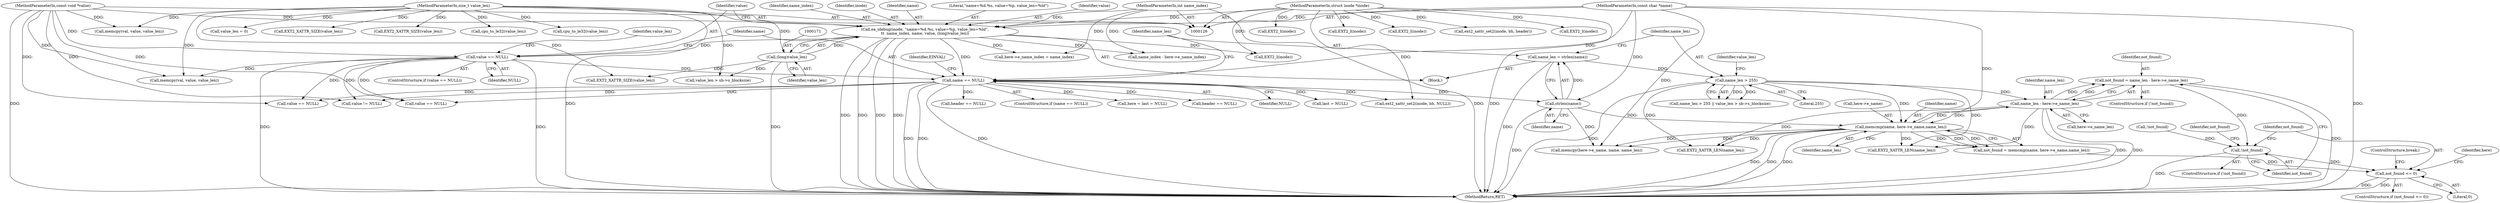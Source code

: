 digraph "0_linux_be0726d33cb8f411945884664924bed3cb8c70ee_10@integer" {
"1000345" [label="(Call,not_found = name_len - here->e_name_len)"];
"1000347" [label="(Call,name_len - here->e_name_len)"];
"1000193" [label="(Call,name_len > 255)"];
"1000187" [label="(Call,name_len = strlen(name))"];
"1000189" [label="(Call,strlen(name))"];
"1000181" [label="(Call,name == NULL)"];
"1000164" [label="(Call,ea_idebug(inode, \"name=%d.%s, value=%p, value_len=%ld\",\n\t\t  name_index, name, value, (long)value_len))"];
"1000127" [label="(MethodParameterIn,struct inode *inode)"];
"1000128" [label="(MethodParameterIn,int name_index)"];
"1000129" [label="(MethodParameterIn,const char *name)"];
"1000130" [label="(MethodParameterIn,const void *value)"];
"1000170" [label="(Call,(long)value_len)"];
"1000131" [label="(MethodParameterIn,size_t value_len)"];
"1000174" [label="(Call,value == NULL)"];
"1000357" [label="(Call,memcmp(name, here->e_name,name_len))"];
"1000353" [label="(Call,!not_found)"];
"1000364" [label="(Call,not_found <= 0)"];
"1000195" [label="(Literal,255)"];
"1000369" [label="(Identifier,here)"];
"1000169" [label="(Identifier,value)"];
"1000345" [label="(Call,not_found = name_len - here->e_name_len)"];
"1000346" [label="(Identifier,not_found)"];
"1000354" [label="(Identifier,not_found)"];
"1000357" [label="(Call,memcmp(name, here->e_name,name_len))"];
"1000186" [label="(Identifier,EINVAL)"];
"1000177" [label="(Call,value_len = 0)"];
"1000131" [label="(MethodParameterIn,size_t value_len)"];
"1000363" [label="(ControlStructure,if (not_found <= 0))"];
"1000207" [label="(Call,EXT2_I(inode))"];
"1000992" [label="(Call,ext2_xattr_set2(inode, bh, header))"];
"1000949" [label="(Call,memcpy(val, value, value_len))"];
"1000167" [label="(Identifier,name_index)"];
"1000800" [label="(Call,memcpy(val, value, value_len))"];
"1000532" [label="(Call,EXT2_XATTR_LEN(name_len))"];
"1000172" [label="(Identifier,value_len)"];
"1000865" [label="(Call,value == NULL)"];
"1000447" [label="(Call,last = NULL)"];
"1000731" [label="(Call,memcpy(here->e_name, name, name_len))"];
"1000190" [label="(Identifier,name)"];
"1000783" [label="(Call,EXT2_XATTR_SIZE(value_len))"];
"1001012" [label="(Call,EXT2_I(inode))"];
"1000589" [label="(Call,header == NULL)"];
"1000193" [label="(Call,name_len > 255)"];
"1000182" [label="(Identifier,name)"];
"1000176" [label="(Identifier,NULL)"];
"1000466" [label="(Call,value == NULL)"];
"1000367" [label="(ControlStructure,break;)"];
"1000342" [label="(ControlStructure,if (!not_found))"];
"1000366" [label="(Literal,0)"];
"1000353" [label="(Call,!not_found)"];
"1000187" [label="(Call,name_len = strlen(name))"];
"1000348" [label="(Identifier,name_len)"];
"1000358" [label="(Identifier,name)"];
"1000337" [label="(Call,name_index - here->e_name_index)"];
"1000164" [label="(Call,ea_idebug(inode, \"name=%d.%s, value=%p, value_len=%ld\",\n\t\t  name_index, name, value, (long)value_len))"];
"1000352" [label="(ControlStructure,if (!not_found))"];
"1000165" [label="(Identifier,inode)"];
"1000221" [label="(Call,EXT2_I(inode))"];
"1000359" [label="(Call,here->e_name)"];
"1000194" [label="(Identifier,name_len)"];
"1000130" [label="(MethodParameterIn,const void *value)"];
"1000901" [label="(Call,value != NULL)"];
"1000129" [label="(MethodParameterIn,const char *name)"];
"1000188" [label="(Identifier,name_len)"];
"1000197" [label="(Identifier,value_len)"];
"1000168" [label="(Identifier,name)"];
"1000128" [label="(MethodParameterIn,int name_index)"];
"1000917" [label="(Call,EXT2_XATTR_SIZE(value_len))"];
"1001017" [label="(MethodReturn,RET)"];
"1000721" [label="(Call,here->e_name_index = name_index)"];
"1000362" [label="(Identifier,name_len)"];
"1000170" [label="(Call,(long)value_len)"];
"1000192" [label="(Call,name_len > 255 || value_len > sb->s_blocksize)"];
"1000181" [label="(Call,name == NULL)"];
"1000180" [label="(ControlStructure,if (name == NULL))"];
"1000173" [label="(ControlStructure,if (value == NULL))"];
"1000356" [label="(Identifier,not_found)"];
"1000127" [label="(MethodParameterIn,struct inode *inode)"];
"1000343" [label="(Call,!not_found)"];
"1000445" [label="(Call,here = last = NULL)"];
"1000347" [label="(Call,name_len - here->e_name_len)"];
"1000349" [label="(Call,here->e_name_len)"];
"1000972" [label="(Call,ext2_xattr_set2(inode, bh, NULL))"];
"1000282" [label="(Call,EXT2_I(inode))"];
"1000189" [label="(Call,strlen(name))"];
"1000175" [label="(Identifier,value)"];
"1000365" [label="(Identifier,not_found)"];
"1000196" [label="(Call,value_len > sb->s_blocksize)"];
"1000364" [label="(Call,not_found <= 0)"];
"1000174" [label="(Call,value == NULL)"];
"1000909" [label="(Call,cpu_to_le32(value_len))"];
"1000522" [label="(Call,EXT2_XATTR_LEN(name_len))"];
"1000166" [label="(Literal,\"name=%d.%s, value=%p, value_len=%ld\")"];
"1000654" [label="(Call,header == NULL)"];
"1000355" [label="(Call,not_found = memcmp(name, here->e_name,name_len))"];
"1000178" [label="(Identifier,value_len)"];
"1000790" [label="(Call,cpu_to_le32(value_len))"];
"1000534" [label="(Call,EXT2_XATTR_SIZE(value_len))"];
"1000212" [label="(Call,EXT2_I(inode))"];
"1000133" [label="(Block,)"];
"1000183" [label="(Identifier,NULL)"];
"1000345" -> "1000342"  [label="AST: "];
"1000345" -> "1000347"  [label="CFG: "];
"1000346" -> "1000345"  [label="AST: "];
"1000347" -> "1000345"  [label="AST: "];
"1000354" -> "1000345"  [label="CFG: "];
"1000345" -> "1001017"  [label="DDG: "];
"1000347" -> "1000345"  [label="DDG: "];
"1000347" -> "1000345"  [label="DDG: "];
"1000345" -> "1000353"  [label="DDG: "];
"1000347" -> "1000349"  [label="CFG: "];
"1000348" -> "1000347"  [label="AST: "];
"1000349" -> "1000347"  [label="AST: "];
"1000347" -> "1001017"  [label="DDG: "];
"1000347" -> "1001017"  [label="DDG: "];
"1000193" -> "1000347"  [label="DDG: "];
"1000357" -> "1000347"  [label="DDG: "];
"1000347" -> "1000357"  [label="DDG: "];
"1000347" -> "1000522"  [label="DDG: "];
"1000347" -> "1000532"  [label="DDG: "];
"1000193" -> "1000192"  [label="AST: "];
"1000193" -> "1000195"  [label="CFG: "];
"1000194" -> "1000193"  [label="AST: "];
"1000195" -> "1000193"  [label="AST: "];
"1000197" -> "1000193"  [label="CFG: "];
"1000192" -> "1000193"  [label="CFG: "];
"1000193" -> "1001017"  [label="DDG: "];
"1000193" -> "1000192"  [label="DDG: "];
"1000193" -> "1000192"  [label="DDG: "];
"1000187" -> "1000193"  [label="DDG: "];
"1000193" -> "1000357"  [label="DDG: "];
"1000193" -> "1000522"  [label="DDG: "];
"1000193" -> "1000532"  [label="DDG: "];
"1000187" -> "1000133"  [label="AST: "];
"1000187" -> "1000189"  [label="CFG: "];
"1000188" -> "1000187"  [label="AST: "];
"1000189" -> "1000187"  [label="AST: "];
"1000194" -> "1000187"  [label="CFG: "];
"1000187" -> "1001017"  [label="DDG: "];
"1000189" -> "1000187"  [label="DDG: "];
"1000189" -> "1000190"  [label="CFG: "];
"1000190" -> "1000189"  [label="AST: "];
"1000189" -> "1001017"  [label="DDG: "];
"1000181" -> "1000189"  [label="DDG: "];
"1000129" -> "1000189"  [label="DDG: "];
"1000189" -> "1000357"  [label="DDG: "];
"1000189" -> "1000731"  [label="DDG: "];
"1000181" -> "1000180"  [label="AST: "];
"1000181" -> "1000183"  [label="CFG: "];
"1000182" -> "1000181"  [label="AST: "];
"1000183" -> "1000181"  [label="AST: "];
"1000186" -> "1000181"  [label="CFG: "];
"1000188" -> "1000181"  [label="CFG: "];
"1000181" -> "1001017"  [label="DDG: "];
"1000181" -> "1001017"  [label="DDG: "];
"1000181" -> "1001017"  [label="DDG: "];
"1000164" -> "1000181"  [label="DDG: "];
"1000129" -> "1000181"  [label="DDG: "];
"1000174" -> "1000181"  [label="DDG: "];
"1000181" -> "1000445"  [label="DDG: "];
"1000181" -> "1000447"  [label="DDG: "];
"1000181" -> "1000466"  [label="DDG: "];
"1000181" -> "1000589"  [label="DDG: "];
"1000181" -> "1000654"  [label="DDG: "];
"1000181" -> "1000865"  [label="DDG: "];
"1000181" -> "1000901"  [label="DDG: "];
"1000181" -> "1000972"  [label="DDG: "];
"1000164" -> "1000133"  [label="AST: "];
"1000164" -> "1000170"  [label="CFG: "];
"1000165" -> "1000164"  [label="AST: "];
"1000166" -> "1000164"  [label="AST: "];
"1000167" -> "1000164"  [label="AST: "];
"1000168" -> "1000164"  [label="AST: "];
"1000169" -> "1000164"  [label="AST: "];
"1000170" -> "1000164"  [label="AST: "];
"1000175" -> "1000164"  [label="CFG: "];
"1000164" -> "1001017"  [label="DDG: "];
"1000164" -> "1001017"  [label="DDG: "];
"1000164" -> "1001017"  [label="DDG: "];
"1000164" -> "1001017"  [label="DDG: "];
"1000127" -> "1000164"  [label="DDG: "];
"1000128" -> "1000164"  [label="DDG: "];
"1000129" -> "1000164"  [label="DDG: "];
"1000130" -> "1000164"  [label="DDG: "];
"1000170" -> "1000164"  [label="DDG: "];
"1000164" -> "1000174"  [label="DDG: "];
"1000164" -> "1000207"  [label="DDG: "];
"1000164" -> "1000337"  [label="DDG: "];
"1000164" -> "1000721"  [label="DDG: "];
"1000127" -> "1000126"  [label="AST: "];
"1000127" -> "1001017"  [label="DDG: "];
"1000127" -> "1000207"  [label="DDG: "];
"1000127" -> "1000212"  [label="DDG: "];
"1000127" -> "1000221"  [label="DDG: "];
"1000127" -> "1000282"  [label="DDG: "];
"1000127" -> "1000972"  [label="DDG: "];
"1000127" -> "1000992"  [label="DDG: "];
"1000127" -> "1001012"  [label="DDG: "];
"1000128" -> "1000126"  [label="AST: "];
"1000128" -> "1001017"  [label="DDG: "];
"1000128" -> "1000337"  [label="DDG: "];
"1000128" -> "1000721"  [label="DDG: "];
"1000129" -> "1000126"  [label="AST: "];
"1000129" -> "1001017"  [label="DDG: "];
"1000129" -> "1000357"  [label="DDG: "];
"1000129" -> "1000731"  [label="DDG: "];
"1000130" -> "1000126"  [label="AST: "];
"1000130" -> "1001017"  [label="DDG: "];
"1000130" -> "1000174"  [label="DDG: "];
"1000130" -> "1000466"  [label="DDG: "];
"1000130" -> "1000800"  [label="DDG: "];
"1000130" -> "1000865"  [label="DDG: "];
"1000130" -> "1000901"  [label="DDG: "];
"1000130" -> "1000949"  [label="DDG: "];
"1000170" -> "1000172"  [label="CFG: "];
"1000171" -> "1000170"  [label="AST: "];
"1000172" -> "1000170"  [label="AST: "];
"1000170" -> "1001017"  [label="DDG: "];
"1000131" -> "1000170"  [label="DDG: "];
"1000170" -> "1000196"  [label="DDG: "];
"1000170" -> "1000534"  [label="DDG: "];
"1000131" -> "1000126"  [label="AST: "];
"1000131" -> "1001017"  [label="DDG: "];
"1000131" -> "1000177"  [label="DDG: "];
"1000131" -> "1000196"  [label="DDG: "];
"1000131" -> "1000534"  [label="DDG: "];
"1000131" -> "1000783"  [label="DDG: "];
"1000131" -> "1000790"  [label="DDG: "];
"1000131" -> "1000800"  [label="DDG: "];
"1000131" -> "1000909"  [label="DDG: "];
"1000131" -> "1000917"  [label="DDG: "];
"1000131" -> "1000949"  [label="DDG: "];
"1000174" -> "1000173"  [label="AST: "];
"1000174" -> "1000176"  [label="CFG: "];
"1000175" -> "1000174"  [label="AST: "];
"1000176" -> "1000174"  [label="AST: "];
"1000178" -> "1000174"  [label="CFG: "];
"1000182" -> "1000174"  [label="CFG: "];
"1000174" -> "1001017"  [label="DDG: "];
"1000174" -> "1001017"  [label="DDG: "];
"1000174" -> "1000466"  [label="DDG: "];
"1000174" -> "1000800"  [label="DDG: "];
"1000174" -> "1000865"  [label="DDG: "];
"1000174" -> "1000901"  [label="DDG: "];
"1000357" -> "1000355"  [label="AST: "];
"1000357" -> "1000362"  [label="CFG: "];
"1000358" -> "1000357"  [label="AST: "];
"1000359" -> "1000357"  [label="AST: "];
"1000362" -> "1000357"  [label="AST: "];
"1000355" -> "1000357"  [label="CFG: "];
"1000357" -> "1001017"  [label="DDG: "];
"1000357" -> "1001017"  [label="DDG: "];
"1000357" -> "1001017"  [label="DDG: "];
"1000357" -> "1000355"  [label="DDG: "];
"1000357" -> "1000355"  [label="DDG: "];
"1000357" -> "1000355"  [label="DDG: "];
"1000357" -> "1000522"  [label="DDG: "];
"1000357" -> "1000532"  [label="DDG: "];
"1000357" -> "1000731"  [label="DDG: "];
"1000357" -> "1000731"  [label="DDG: "];
"1000353" -> "1000352"  [label="AST: "];
"1000353" -> "1000354"  [label="CFG: "];
"1000354" -> "1000353"  [label="AST: "];
"1000356" -> "1000353"  [label="CFG: "];
"1000365" -> "1000353"  [label="CFG: "];
"1000353" -> "1001017"  [label="DDG: "];
"1000343" -> "1000353"  [label="DDG: "];
"1000353" -> "1000364"  [label="DDG: "];
"1000364" -> "1000363"  [label="AST: "];
"1000364" -> "1000366"  [label="CFG: "];
"1000365" -> "1000364"  [label="AST: "];
"1000366" -> "1000364"  [label="AST: "];
"1000367" -> "1000364"  [label="CFG: "];
"1000369" -> "1000364"  [label="CFG: "];
"1000364" -> "1001017"  [label="DDG: "];
"1000364" -> "1001017"  [label="DDG: "];
"1000355" -> "1000364"  [label="DDG: "];
}
